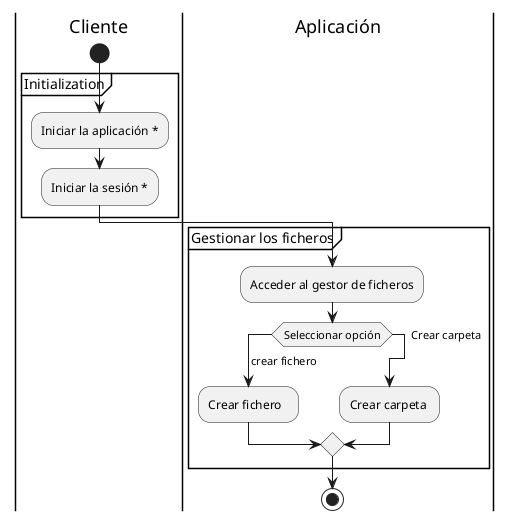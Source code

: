 @startuml
'https://plantuml.com/activity-diagram-beta
'!theme amiga from https://raw.githubusercontent.com/plantuml/plantuml/master/themes

'Crear fichero / carpeta
skinparam defaultFontName consolas
skinparam minClassWidth 100
skinparam conditionStyle inside

|Cliente|

  start
  partition Initialization {
    :Iniciar la aplicación *;
    :Iniciar la sesión *;
  }

|Aplicación|

  partition "Gestionar los ficheros" {
    :Acceder al gestor de ficheros;

    switch (Seleccionar opción)
      case ( crear fichero )
        :Crear fichero;
      case ( Crear carpeta )
        :Crear carpeta;
    endswitch
  }

stop



@enduml
